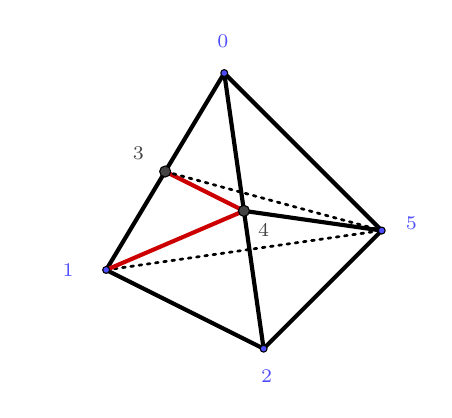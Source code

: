 \definecolor{ccqqqq}{rgb}{0.8,0,0}
\definecolor{uuuuuu}{rgb}{0.267,0.267,0.267}
\definecolor{ududff}{rgb}{0.302,0.302,1}
\begin{tikzpicture}[scale=0.5,line cap=round,line join=round,>=triangle 45,x=1cm,y=1cm]
\draw [line width=1.5pt] (0,0)-- (3,5);
\draw [line width=1.5pt] (7,1)-- (3,5);
\draw [line width=1.5pt] (7,1)-- (4,-2);
\draw [line width=1.5pt] (0,0)-- (4,-2);
\draw [line width=1.5pt] (4,-2)-- (3,5);
\draw [line width=1pt,dotted] (0,0)-- (7,1);
\draw [line width=1.5pt,color=ccqqqq] (1.5,2.5)-- (3.5,1.5);
\draw [line width=1pt,dotted] (1.5,2.5)-- (7,1);
\draw [line width=1.5pt] (3.5,1.5)-- (7,1);
\draw [line width=1.5pt,color=ccqqqq] (0,0)-- (3.5,1.5);
\begin{scriptsize}
\draw [fill=ududff] (0,0) circle (2.5pt);
\draw[color=ududff] (-0.963,-0.015) node {1};
\draw [fill=ududff] (3,5) circle (2.5pt);
\draw[color=ududff] (2.964,5.808) node {0};
\draw [fill=ududff] (7,1) circle (2.5pt);
\draw[color=ududff] (7.752,1.192) node {5};
\draw [fill=ududff] (4,-2) circle (2.5pt);
\draw[color=ududff] (4.075,-2.696) node {2};
\draw [fill=uuuuuu] (1.5,2.5) circle (4pt);
\draw[color=uuuuuu] (0.819,2.973) node {3};
\draw [fill=uuuuuu] (3.5,1.5) circle (4pt);
\draw[color=uuuuuu] (3.998,1.02) node {4};
\end{scriptsize}
\end{tikzpicture}
